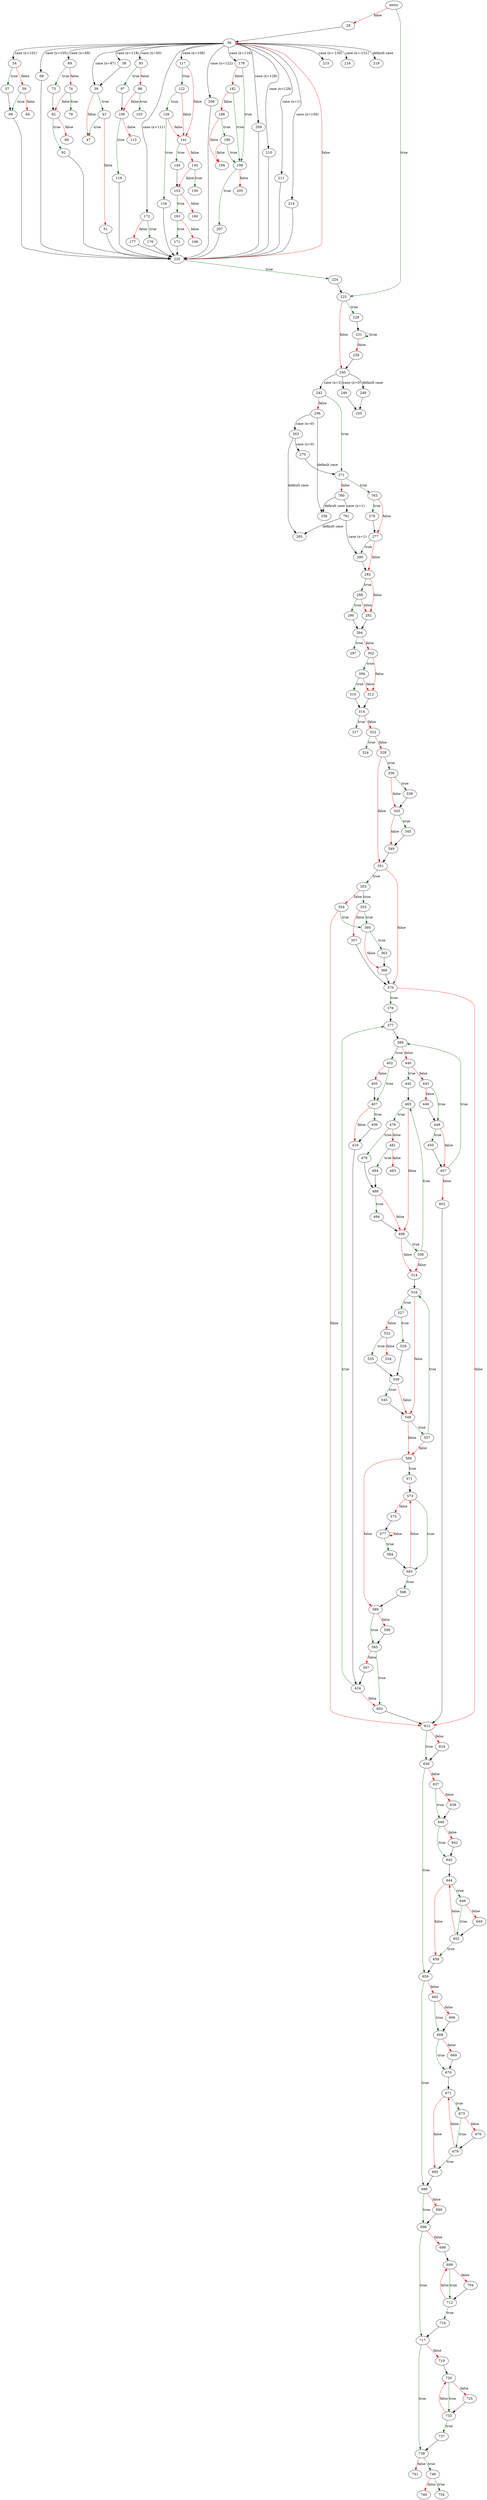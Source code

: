 digraph "main" {
	// Node definitions.
	2 [label=entry];
	29;
	36;
	38;
	39;
	43;
	47;
	51;
	54;
	57;
	59;
	64;
	66;
	68;
	69;
	73;
	74;
	79;
	82;
	89;
	92;
	93;
	97;
	98;
	103;
	106;
	113;
	116;
	117;
	122;
	126;
	134;
	141;
	144;
	145;
	150;
	153;
	160;
	163;
	168;
	171;
	172;
	176;
	177;
	178;
	182;
	186;
	190;
	194;
	198;
	205;
	207;
	208;
	209;
	210;
	211;
	214;
	215;
	216;
	219;
	220;
	224;
	225;
	228;
	231;
	239;
	240;
	242;
	246;
	248;
	255;
	256;
	258;
	263;
	265;
	270;
	271;
	276;
	277;
	280;
	282;
	286;
	290;
	292;
	294;
	297;
	302;
	306;
	310;
	312;
	314;
	317;
	322;
	324;
	328;
	338;
	339;
	343;
	345;
	349;
	351;
	353;
	354;
	355;
	357;
	360;
	363;
	366;
	370;
	376;
	377;
	389;
	402;
	405;
	407;
	409;
	416;
	424;
	440;
	442;
	443;
	446;
	448;
	450;
	457;
	465;
	476;
	478;
	481;
	483;
	484;
	488;
	494;
	498;
	506;
	514;
	516;
	527;
	529;
	532;
	534;
	535;
	539;
	545;
	549;
	557;
	566;
	571;
	573;
	575;
	577;
	584;
	585;
	588;
	589;
	590;
	595;
	597;
	602;
	603;
	612;
	624;
	630;
	637;
	638;
	640;
	642;
	643;
	644;
	646;
	649;
	652;
	658;
	659;
	665;
	666;
	668;
	669;
	670;
	671;
	673;
	676;
	679;
	685;
	686;
	690;
	696;
	698;
	699;
	704;
	712;
	716;
	717;
	719;
	720;
	725;
	733;
	737;
	738;
	741;
	746;
	749;
	754;
	760;
	761;
	763;

	// Edge definitions.
	2 -> 29 [
		color=red
		label=false
	];
	2 -> 225 [
		color=darkgreen
		label=true
	];
	29 -> 36;
	36 -> 38 [label="case (x=118)"];
	36 -> 39 [label="case (x=97)"];
	36 -> 54 [label="case (x=101)"];
	36 -> 68 [label="case (x=105)"];
	36 -> 69 [label="case (x=49)"];
	36 -> 93 [label="case (x=50)"];
	36 -> 117 [label="case (x=106)"];
	36 -> 172 [label="case (x=111)"];
	36 -> 178 [label="case (x=116)"];
	36 -> 208 [label="case (x=122)"];
	36 -> 209 [label="case (x=129)"];
	36 -> 210 [label="case (x=128)"];
	36 -> 211 [label="case (x=1)"];
	36 -> 214 [label="case (x=130)"];
	36 -> 215 [label="case (x=-130)"];
	36 -> 216 [label="case (x=-131)"];
	36 -> 219 [label="default case"];
	38 -> 39;
	39 -> 43 [
		color=darkgreen
		label=true
	];
	39 -> 47 [
		color=red
		label=false
	];
	43 -> 47 [
		color=darkgreen
		label=true
	];
	43 -> 51 [
		color=red
		label=false
	];
	51 -> 220;
	54 -> 57 [
		color=darkgreen
		label=true
	];
	54 -> 59 [
		color=red
		label=false
	];
	57 -> 66;
	59 -> 64 [
		color=red
		label=false
	];
	59 -> 66 [
		color=darkgreen
		label=true
	];
	66 -> 220;
	68 -> 220;
	69 -> 73 [
		color=darkgreen
		label=true
	];
	69 -> 74 [
		color=red
		label=false
	];
	73 -> 82;
	74 -> 79 [
		color=darkgreen
		label=true
	];
	74 -> 82 [
		color=red
		label=false
	];
	82 -> 89 [
		color=red
		label=false
	];
	82 -> 92 [
		color=darkgreen
		label=true
	];
	92 -> 220;
	93 -> 97 [
		color=darkgreen
		label=true
	];
	93 -> 98 [
		color=red
		label=false
	];
	97 -> 106;
	98 -> 103 [
		color=darkgreen
		label=true
	];
	98 -> 106 [
		color=red
		label=false
	];
	106 -> 113 [
		color=red
		label=false
	];
	106 -> 116 [
		color=darkgreen
		label=true
	];
	116 -> 220;
	117 -> 122 [
		color=darkgreen
		label=true
	];
	117 -> 141 [
		color=red
		label=false
	];
	122 -> 126 [
		color=darkgreen
		label=true
	];
	122 -> 141 [
		color=red
		label=false
	];
	126 -> 134 [
		color=darkgreen
		label=true
	];
	126 -> 141 [
		color=red
		label=false
	];
	134 -> 220;
	141 -> 144 [
		color=darkgreen
		label=true
	];
	141 -> 145 [
		color=red
		label=false
	];
	144 -> 153;
	145 -> 150 [
		color=darkgreen
		label=true
	];
	145 -> 153 [
		color=red
		label=false
	];
	153 -> 160 [
		color=red
		label=false
	];
	153 -> 163 [
		color=darkgreen
		label=true
	];
	163 -> 168 [
		color=red
		label=false
	];
	163 -> 171 [
		color=darkgreen
		label=true
	];
	171 -> 220;
	172 -> 176 [
		color=darkgreen
		label=true
	];
	172 -> 177 [
		color=red
		label=false
	];
	176 -> 220;
	177 -> 220;
	178 -> 182 [
		color=red
		label=false
	];
	178 -> 198 [
		color=darkgreen
		label=true
	];
	182 -> 186 [
		color=red
		label=false
	];
	182 -> 198 [
		color=darkgreen
		label=true
	];
	186 -> 190 [
		color=darkgreen
		label=true
	];
	186 -> 194 [
		color=red
		label=false
	];
	190 -> 194 [
		color=red
		label=false
	];
	190 -> 198 [
		color=darkgreen
		label=true
	];
	198 -> 205 [
		color=red
		label=false
	];
	198 -> 207 [
		color=darkgreen
		label=true
	];
	207 -> 220;
	208 -> 220;
	209 -> 220;
	210 -> 220;
	211 -> 220;
	214 -> 220;
	220 -> 36 [
		color=red
		label=false
	];
	220 -> 224 [
		color=darkgreen
		label=true
	];
	224 -> 225;
	225 -> 228 [
		color=darkgreen
		label=true
	];
	225 -> 240 [
		color=red
		label=false
	];
	228 -> 231;
	231 -> 231 [
		color=darkgreen
		label=true
	];
	231 -> 239 [
		color=red
		label=false
	];
	239 -> 240;
	240 -> 242 [label="case (x=2)"];
	240 -> 246 [label="case (x=0)"];
	240 -> 248 [label="default case"];
	242 -> 256 [
		color=red
		label=false
	];
	242 -> 271 [
		color=darkgreen
		label=true
	];
	246 -> 255;
	248 -> 255;
	256 -> 258 [label="default case"];
	256 -> 263 [label="case (x=0)"];
	263 -> 265 [label="default case"];
	263 -> 270 [label="case (x=0)"];
	270 -> 271;
	271 -> 760 [
		color=red
		label=false
	];
	271 -> 763 [
		color=darkgreen
		label=true
	];
	276 -> 277;
	277 -> 280 [
		color=darkgreen
		label=true
	];
	277 -> 282 [
		color=red
		label=false
	];
	280 -> 282;
	282 -> 286 [
		color=darkgreen
		label=true
	];
	282 -> 292 [
		color=red
		label=false
	];
	286 -> 290 [
		color=darkgreen
		label=true
	];
	286 -> 292 [
		color=red
		label=false
	];
	290 -> 294;
	292 -> 294;
	294 -> 297 [
		color=darkgreen
		label=true
	];
	294 -> 302 [
		color=red
		label=false
	];
	302 -> 306 [
		color=darkgreen
		label=true
	];
	302 -> 312 [
		color=red
		label=false
	];
	306 -> 310 [
		color=darkgreen
		label=true
	];
	306 -> 312 [
		color=red
		label=false
	];
	310 -> 314;
	312 -> 314;
	314 -> 317 [
		color=darkgreen
		label=true
	];
	314 -> 322 [
		color=red
		label=false
	];
	322 -> 324 [
		color=darkgreen
		label=true
	];
	322 -> 328 [
		color=red
		label=false
	];
	328 -> 338 [
		color=darkgreen
		label=true
	];
	328 -> 351 [
		color=red
		label=false
	];
	338 -> 339 [
		color=darkgreen
		label=true
	];
	338 -> 343 [
		color=red
		label=false
	];
	339 -> 343;
	343 -> 345 [
		color=darkgreen
		label=true
	];
	343 -> 349 [
		color=red
		label=false
	];
	345 -> 349;
	349 -> 351;
	351 -> 353 [
		color=darkgreen
		label=true
	];
	351 -> 370 [
		color=red
		label=false
	];
	353 -> 354 [
		color=red
		label=false
	];
	353 -> 355 [
		color=darkgreen
		label=true
	];
	354 -> 360 [
		color=darkgreen
		label=true
	];
	354 -> 612 [
		color=red
		label=false
	];
	355 -> 357 [
		color=red
		label=false
	];
	355 -> 360 [
		color=darkgreen
		label=true
	];
	357 -> 370;
	360 -> 363 [
		color=darkgreen
		label=true
	];
	360 -> 366 [
		color=red
		label=false
	];
	363 -> 366;
	366 -> 370;
	370 -> 376 [
		color=darkgreen
		label=true
	];
	370 -> 612 [
		color=red
		label=false
	];
	376 -> 377;
	377 -> 389;
	389 -> 402 [
		color=darkgreen
		label=true
	];
	389 -> 440 [
		color=red
		label=false
	];
	402 -> 405 [
		color=red
		label=false
	];
	402 -> 407 [
		color=darkgreen
		label=true
	];
	405 -> 407;
	407 -> 409 [
		color=darkgreen
		label=true
	];
	407 -> 416 [
		color=red
		label=false
	];
	409 -> 416;
	416 -> 424;
	424 -> 377 [
		color=darkgreen
		label=true
	];
	424 -> 603 [
		color=red
		label=false
	];
	440 -> 442 [
		color=darkgreen
		label=true
	];
	440 -> 443 [
		color=red
		label=false
	];
	442 -> 465;
	443 -> 446 [
		color=red
		label=false
	];
	443 -> 448 [
		color=darkgreen
		label=true
	];
	446 -> 448;
	448 -> 450 [
		color=darkgreen
		label=true
	];
	448 -> 457 [
		color=red
		label=false
	];
	450 -> 457;
	457 -> 389 [
		color=darkgreen
		label=true
	];
	457 -> 602 [
		color=red
		label=false
	];
	465 -> 476 [
		color=darkgreen
		label=true
	];
	465 -> 498 [
		color=red
		label=false
	];
	476 -> 478 [
		color=darkgreen
		label=true
	];
	476 -> 481 [
		color=red
		label=false
	];
	478 -> 488;
	481 -> 483 [
		color=red
		label=false
	];
	481 -> 484 [
		color=darkgreen
		label=true
	];
	484 -> 488;
	488 -> 494 [
		color=darkgreen
		label=true
	];
	488 -> 498 [
		color=red
		label=false
	];
	494 -> 498;
	498 -> 506 [
		color=darkgreen
		label=true
	];
	498 -> 514 [
		color=red
		label=false
	];
	506 -> 465 [
		color=darkgreen
		label=true
	];
	506 -> 514 [
		color=red
		label=false
	];
	514 -> 516;
	516 -> 527 [
		color=darkgreen
		label=true
	];
	516 -> 549 [
		color=red
		label=false
	];
	527 -> 529 [
		color=darkgreen
		label=true
	];
	527 -> 532 [
		color=red
		label=false
	];
	529 -> 539;
	532 -> 534 [
		color=red
		label=false
	];
	532 -> 535 [
		color=darkgreen
		label=true
	];
	535 -> 539;
	539 -> 545 [
		color=darkgreen
		label=true
	];
	539 -> 549 [
		color=red
		label=false
	];
	545 -> 549;
	549 -> 557 [
		color=darkgreen
		label=true
	];
	549 -> 566 [
		color=red
		label=false
	];
	557 -> 516 [
		color=darkgreen
		label=true
	];
	557 -> 566 [
		color=red
		label=false
	];
	566 -> 571 [
		color=darkgreen
		label=true
	];
	566 -> 589 [
		color=red
		label=false
	];
	571 -> 573;
	573 -> 575 [
		color=red
		label=false
	];
	573 -> 585 [
		color=darkgreen
		label=true
	];
	575 -> 577;
	577 -> 577 [
		color=red
		label=false
	];
	577 -> 584 [
		color=darkgreen
		label=true
	];
	584 -> 585;
	585 -> 573 [
		color=red
		label=false
	];
	585 -> 588 [
		color=darkgreen
		label=true
	];
	588 -> 589;
	589 -> 590 [
		color=red
		label=false
	];
	589 -> 595 [
		color=darkgreen
		label=true
	];
	590 -> 595;
	595 -> 597 [
		color=red
		label=false
	];
	595 -> 603 [
		color=darkgreen
		label=true
	];
	597 -> 424;
	602 -> 612;
	603 -> 612;
	612 -> 624 [
		color=red
		label=false
	];
	612 -> 630 [
		color=darkgreen
		label=true
	];
	624 -> 630;
	630 -> 637 [
		color=red
		label=false
	];
	630 -> 659 [
		color=darkgreen
		label=true
	];
	637 -> 638 [
		color=red
		label=false
	];
	637 -> 640 [
		color=darkgreen
		label=true
	];
	638 -> 640;
	640 -> 642 [
		color=red
		label=false
	];
	640 -> 643 [
		color=darkgreen
		label=true
	];
	642 -> 643;
	643 -> 644;
	644 -> 646 [
		color=darkgreen
		label=true
	];
	644 -> 658 [
		color=red
		label=false
	];
	646 -> 649 [
		color=red
		label=false
	];
	646 -> 652 [
		color=darkgreen
		label=true
	];
	649 -> 652;
	652 -> 644 [
		color=red
		label=false
	];
	652 -> 658 [
		color=darkgreen
		label=true
	];
	658 -> 659;
	659 -> 665 [
		color=red
		label=false
	];
	659 -> 686 [
		color=darkgreen
		label=true
	];
	665 -> 666 [
		color=red
		label=false
	];
	665 -> 668 [
		color=darkgreen
		label=true
	];
	666 -> 668;
	668 -> 669 [
		color=red
		label=false
	];
	668 -> 670 [
		color=darkgreen
		label=true
	];
	669 -> 670;
	670 -> 671;
	671 -> 673 [
		color=darkgreen
		label=true
	];
	671 -> 685 [
		color=red
		label=false
	];
	673 -> 676 [
		color=red
		label=false
	];
	673 -> 679 [
		color=darkgreen
		label=true
	];
	676 -> 679;
	679 -> 671 [
		color=red
		label=false
	];
	679 -> 685 [
		color=darkgreen
		label=true
	];
	685 -> 686;
	686 -> 690 [
		color=red
		label=false
	];
	686 -> 696 [
		color=darkgreen
		label=true
	];
	690 -> 696;
	696 -> 698 [
		color=red
		label=false
	];
	696 -> 717 [
		color=darkgreen
		label=true
	];
	698 -> 699;
	699 -> 704 [
		color=red
		label=false
	];
	699 -> 712 [
		color=darkgreen
		label=true
	];
	704 -> 712;
	712 -> 699 [
		color=red
		label=false
	];
	712 -> 716 [
		color=darkgreen
		label=true
	];
	716 -> 717;
	717 -> 719 [
		color=red
		label=false
	];
	717 -> 738 [
		color=darkgreen
		label=true
	];
	719 -> 720;
	720 -> 725 [
		color=red
		label=false
	];
	720 -> 733 [
		color=darkgreen
		label=true
	];
	725 -> 733;
	733 -> 720 [
		color=red
		label=false
	];
	733 -> 737 [
		color=darkgreen
		label=true
	];
	737 -> 738;
	738 -> 741 [
		color=red
		label=false
	];
	738 -> 746 [
		color=darkgreen
		label=true
	];
	746 -> 749 [
		color=red
		label=false
	];
	746 -> 754 [
		color=darkgreen
		label=true
	];
	760 -> 258 [label="default case"];
	760 -> 761 [label="case (x=1)"];
	761 -> 265 [label="default case"];
	761 -> 280 [label="case (x=1)"];
	763 -> 276 [
		color=darkgreen
		label=true
	];
	763 -> 277 [
		color=red
		label=false
	];
}